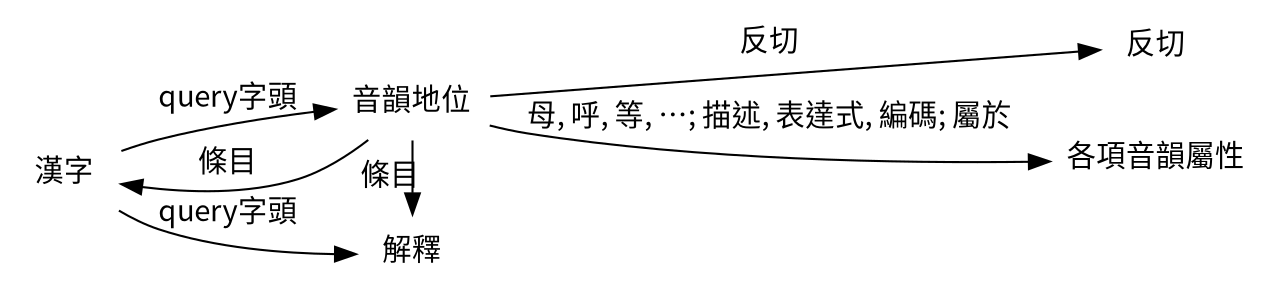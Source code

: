 digraph {
    graph [fontname="Noto Sans CJK HK"]
    node [fontname="Noto Sans CJK HK"]
    edge [fontname="Noto Sans CJK HK"]
    node [shape=plaintext]
    rankdir=LR
    漢字 -> 音韻地位 [label="query字頭"]
    漢字 -> 解釋 [label="query字頭"]
    音韻地位 -> 漢字 [label="條目"]
    音韻地位 -> 解釋 [label="條目"]
    音韻地位 -> 反切 [label="反切"]
    音韻地位 -> 各項音韻屬性 [label="母, 呼, 等, …; 描述, 表達式, 編碼; 屬於"]
    subgraph subs {
        rank=same
        音韻地位
        解釋
    }
}
